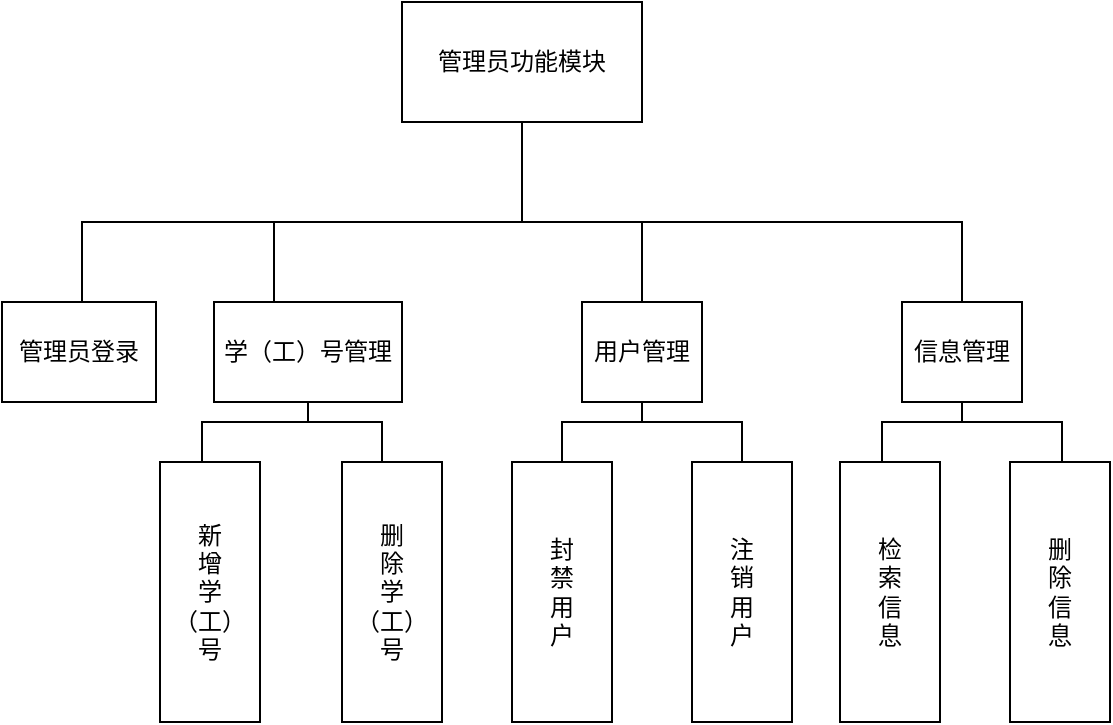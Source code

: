 <mxfile version="21.2.3" type="github">
  <diagram name="第 1 页" id="Dl4n5luQgKlMKjtX04_J">
    <mxGraphModel dx="989" dy="539" grid="1" gridSize="10" guides="1" tooltips="1" connect="1" arrows="1" fold="1" page="0" pageScale="1" pageWidth="827" pageHeight="1169" math="0" shadow="0">
      <root>
        <mxCell id="0" />
        <mxCell id="1" parent="0" />
        <mxCell id="ZvUgSQO-vN21uNtukFpk-2" style="edgeStyle=orthogonalEdgeStyle;rounded=0;orthogonalLoop=1;jettySize=auto;html=1;entryX=0.5;entryY=1;entryDx=0;entryDy=0;endArrow=none;endFill=0;" edge="1" parent="1" source="ZvUgSQO-vN21uNtukFpk-6" target="ZvUgSQO-vN21uNtukFpk-8">
          <mxGeometry relative="1" as="geometry">
            <Array as="points">
              <mxPoint x="520" y="210" />
              <mxPoint x="300" y="210" />
              <mxPoint x="300" y="250" />
            </Array>
          </mxGeometry>
        </mxCell>
        <mxCell id="ZvUgSQO-vN21uNtukFpk-3" style="edgeStyle=orthogonalEdgeStyle;rounded=0;orthogonalLoop=1;jettySize=auto;html=1;endArrow=none;endFill=0;" edge="1" parent="1" source="ZvUgSQO-vN21uNtukFpk-6" target="ZvUgSQO-vN21uNtukFpk-9">
          <mxGeometry relative="1" as="geometry">
            <Array as="points">
              <mxPoint x="520" y="210" />
              <mxPoint x="580" y="210" />
            </Array>
          </mxGeometry>
        </mxCell>
        <mxCell id="ZvUgSQO-vN21uNtukFpk-4" style="edgeStyle=orthogonalEdgeStyle;rounded=0;orthogonalLoop=1;jettySize=auto;html=1;endArrow=none;endFill=0;" edge="1" parent="1" source="ZvUgSQO-vN21uNtukFpk-6" target="ZvUgSQO-vN21uNtukFpk-10">
          <mxGeometry relative="1" as="geometry">
            <Array as="points">
              <mxPoint x="520" y="210" />
              <mxPoint x="740" y="210" />
            </Array>
          </mxGeometry>
        </mxCell>
        <mxCell id="ZvUgSQO-vN21uNtukFpk-5" style="edgeStyle=orthogonalEdgeStyle;rounded=0;orthogonalLoop=1;jettySize=auto;html=1;endArrow=none;endFill=0;" edge="1" parent="1" source="ZvUgSQO-vN21uNtukFpk-6" target="ZvUgSQO-vN21uNtukFpk-11">
          <mxGeometry relative="1" as="geometry">
            <Array as="points">
              <mxPoint x="520" y="210" />
              <mxPoint x="396" y="210" />
            </Array>
          </mxGeometry>
        </mxCell>
        <mxCell id="ZvUgSQO-vN21uNtukFpk-6" value="管理员功能模块" style="rounded=0;whiteSpace=wrap;html=1;" vertex="1" parent="1">
          <mxGeometry x="460" y="100" width="120" height="60" as="geometry" />
        </mxCell>
        <mxCell id="ZvUgSQO-vN21uNtukFpk-8" value="管理员登录" style="rounded=0;html=1;direction=west;labelPosition=center;verticalLabelPosition=middle;align=center;verticalAlign=middle;flipV=1;whiteSpace=wrap;textDirection=rtl;horizontal=1;flipH=0;" vertex="1" parent="1">
          <mxGeometry x="260" y="250" width="77" height="50" as="geometry" />
        </mxCell>
        <mxCell id="ZvUgSQO-vN21uNtukFpk-21" style="edgeStyle=orthogonalEdgeStyle;rounded=0;orthogonalLoop=1;jettySize=auto;html=1;endArrow=none;endFill=0;" edge="1" parent="1" source="ZvUgSQO-vN21uNtukFpk-9" target="ZvUgSQO-vN21uNtukFpk-15">
          <mxGeometry relative="1" as="geometry">
            <Array as="points">
              <mxPoint x="580" y="310" />
              <mxPoint x="540" y="310" />
            </Array>
          </mxGeometry>
        </mxCell>
        <mxCell id="ZvUgSQO-vN21uNtukFpk-22" style="edgeStyle=orthogonalEdgeStyle;rounded=0;orthogonalLoop=1;jettySize=auto;html=1;entryX=0.5;entryY=1;entryDx=0;entryDy=0;endArrow=none;endFill=0;" edge="1" parent="1" source="ZvUgSQO-vN21uNtukFpk-9" target="ZvUgSQO-vN21uNtukFpk-16">
          <mxGeometry relative="1" as="geometry">
            <Array as="points">
              <mxPoint x="580" y="310" />
              <mxPoint x="630" y="310" />
            </Array>
          </mxGeometry>
        </mxCell>
        <mxCell id="ZvUgSQO-vN21uNtukFpk-9" value="用户管理" style="rounded=0;html=1;direction=west;labelPosition=center;verticalLabelPosition=middle;align=center;verticalAlign=middle;flipV=1;whiteSpace=wrap;textDirection=rtl;horizontal=1;flipH=0;" vertex="1" parent="1">
          <mxGeometry x="550" y="250" width="60" height="50" as="geometry" />
        </mxCell>
        <mxCell id="ZvUgSQO-vN21uNtukFpk-23" style="edgeStyle=orthogonalEdgeStyle;rounded=0;orthogonalLoop=1;jettySize=auto;html=1;entryX=0.5;entryY=1;entryDx=0;entryDy=0;endArrow=none;endFill=0;" edge="1" parent="1" source="ZvUgSQO-vN21uNtukFpk-10" target="ZvUgSQO-vN21uNtukFpk-17">
          <mxGeometry relative="1" as="geometry">
            <Array as="points">
              <mxPoint x="740" y="310" />
              <mxPoint x="700" y="310" />
              <mxPoint x="700" y="330" />
            </Array>
          </mxGeometry>
        </mxCell>
        <mxCell id="ZvUgSQO-vN21uNtukFpk-24" style="edgeStyle=orthogonalEdgeStyle;rounded=0;orthogonalLoop=1;jettySize=auto;html=1;endArrow=none;endFill=0;" edge="1" parent="1" source="ZvUgSQO-vN21uNtukFpk-10" target="ZvUgSQO-vN21uNtukFpk-18">
          <mxGeometry relative="1" as="geometry">
            <Array as="points">
              <mxPoint x="740" y="310" />
              <mxPoint x="790" y="310" />
            </Array>
          </mxGeometry>
        </mxCell>
        <mxCell id="ZvUgSQO-vN21uNtukFpk-10" value="信息管理" style="rounded=0;html=1;direction=west;labelPosition=center;verticalLabelPosition=middle;align=center;verticalAlign=middle;flipV=1;whiteSpace=wrap;textDirection=rtl;horizontal=1;flipH=0;" vertex="1" parent="1">
          <mxGeometry x="710" y="250" width="60" height="50" as="geometry" />
        </mxCell>
        <mxCell id="ZvUgSQO-vN21uNtukFpk-11" value="学（工）号管理" style="rounded=0;html=1;direction=west;labelPosition=center;verticalLabelPosition=middle;align=center;verticalAlign=middle;flipV=1;whiteSpace=wrap;textDirection=rtl;horizontal=1;flipH=0;" vertex="1" parent="1">
          <mxGeometry x="366" y="250" width="94" height="50" as="geometry" />
        </mxCell>
        <mxCell id="ZvUgSQO-vN21uNtukFpk-12" value="&lt;div&gt;新&lt;/div&gt;&lt;div&gt;增&lt;/div&gt;&lt;div&gt;学&lt;/div&gt;&lt;div&gt;（工）&lt;/div&gt;&lt;div&gt;号&lt;/div&gt;" style="rounded=0;html=1;direction=west;labelPosition=center;verticalLabelPosition=middle;align=center;verticalAlign=middle;flipV=1;whiteSpace=wrap;textDirection=rtl;horizontal=1;flipH=0;" vertex="1" parent="1">
          <mxGeometry x="339" y="330" width="50" height="130" as="geometry" />
        </mxCell>
        <mxCell id="ZvUgSQO-vN21uNtukFpk-14" value="&lt;div&gt;删&lt;br&gt;&lt;/div&gt;&lt;div&gt;除&lt;br&gt;&lt;/div&gt;&lt;div&gt;学&lt;/div&gt;&lt;div&gt;（工）&lt;/div&gt;&lt;div&gt;号&lt;/div&gt;" style="rounded=0;html=1;direction=west;labelPosition=center;verticalLabelPosition=middle;align=center;verticalAlign=middle;flipV=1;whiteSpace=wrap;textDirection=rtl;horizontal=1;flipH=0;" vertex="1" parent="1">
          <mxGeometry x="430" y="330" width="50" height="130" as="geometry" />
        </mxCell>
        <mxCell id="ZvUgSQO-vN21uNtukFpk-15" value="&lt;div&gt;封&lt;/div&gt;&lt;div&gt;禁&lt;/div&gt;&lt;div&gt;用&lt;/div&gt;&lt;div&gt;户&lt;br&gt;&lt;/div&gt;" style="rounded=0;html=1;direction=west;labelPosition=center;verticalLabelPosition=middle;align=center;verticalAlign=middle;flipV=1;whiteSpace=wrap;textDirection=rtl;horizontal=1;flipH=0;" vertex="1" parent="1">
          <mxGeometry x="515" y="330" width="50" height="130" as="geometry" />
        </mxCell>
        <mxCell id="ZvUgSQO-vN21uNtukFpk-16" value="&lt;div&gt;注&lt;/div&gt;&lt;div&gt;销&lt;/div&gt;&lt;div&gt;用&lt;/div&gt;&lt;div&gt;户&lt;/div&gt;" style="rounded=0;html=1;direction=west;labelPosition=center;verticalLabelPosition=middle;align=center;verticalAlign=middle;flipV=1;whiteSpace=wrap;textDirection=rtl;horizontal=1;flipH=0;" vertex="1" parent="1">
          <mxGeometry x="605" y="330" width="50" height="130" as="geometry" />
        </mxCell>
        <mxCell id="ZvUgSQO-vN21uNtukFpk-17" value="&lt;div&gt;检&lt;/div&gt;&lt;div&gt;索&lt;/div&gt;&lt;div&gt;信&lt;/div&gt;&lt;div&gt;息&lt;/div&gt;" style="rounded=0;html=1;direction=west;labelPosition=center;verticalLabelPosition=middle;align=center;verticalAlign=middle;flipV=1;whiteSpace=wrap;textDirection=rtl;horizontal=1;flipH=0;" vertex="1" parent="1">
          <mxGeometry x="679" y="330" width="50" height="130" as="geometry" />
        </mxCell>
        <mxCell id="ZvUgSQO-vN21uNtukFpk-18" value="&lt;div&gt;删&lt;/div&gt;&lt;div&gt;除&lt;/div&gt;&lt;div&gt;信&lt;/div&gt;&lt;div&gt;息&lt;/div&gt;" style="rounded=0;html=1;direction=west;labelPosition=center;verticalLabelPosition=middle;align=center;verticalAlign=middle;flipV=1;whiteSpace=wrap;textDirection=rtl;horizontal=1;flipH=0;" vertex="1" parent="1">
          <mxGeometry x="764" y="330" width="50" height="130" as="geometry" />
        </mxCell>
        <mxCell id="ZvUgSQO-vN21uNtukFpk-19" style="edgeStyle=orthogonalEdgeStyle;rounded=0;orthogonalLoop=1;jettySize=auto;html=1;endArrow=none;endFill=0;exitX=0.5;exitY=0;exitDx=0;exitDy=0;" edge="1" parent="1" source="ZvUgSQO-vN21uNtukFpk-11" target="ZvUgSQO-vN21uNtukFpk-12">
          <mxGeometry relative="1" as="geometry">
            <Array as="points">
              <mxPoint x="413" y="310" />
              <mxPoint x="360" y="310" />
            </Array>
            <mxPoint x="530" y="170" as="sourcePoint" />
            <mxPoint x="340" y="320" as="targetPoint" />
          </mxGeometry>
        </mxCell>
        <mxCell id="ZvUgSQO-vN21uNtukFpk-20" style="edgeStyle=orthogonalEdgeStyle;rounded=0;orthogonalLoop=1;jettySize=auto;html=1;endArrow=none;endFill=0;exitX=0.5;exitY=0;exitDx=0;exitDy=0;entryX=0.5;entryY=1;entryDx=0;entryDy=0;" edge="1" parent="1" source="ZvUgSQO-vN21uNtukFpk-11" target="ZvUgSQO-vN21uNtukFpk-14">
          <mxGeometry relative="1" as="geometry">
            <Array as="points">
              <mxPoint x="413" y="310" />
              <mxPoint x="450" y="310" />
              <mxPoint x="450" y="330" />
            </Array>
            <mxPoint x="423" y="310" as="sourcePoint" />
            <mxPoint x="350" y="340" as="targetPoint" />
          </mxGeometry>
        </mxCell>
      </root>
    </mxGraphModel>
  </diagram>
</mxfile>
